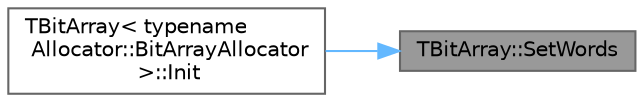 digraph "TBitArray::SetWords"
{
 // INTERACTIVE_SVG=YES
 // LATEX_PDF_SIZE
  bgcolor="transparent";
  edge [fontname=Helvetica,fontsize=10,labelfontname=Helvetica,labelfontsize=10];
  node [fontname=Helvetica,fontsize=10,shape=box,height=0.2,width=0.4];
  rankdir="RL";
  Node1 [id="Node000001",label="TBitArray::SetWords",height=0.2,width=0.4,color="gray40", fillcolor="grey60", style="filled", fontcolor="black",tooltip=" "];
  Node1 -> Node2 [id="edge1_Node000001_Node000002",dir="back",color="steelblue1",style="solid",tooltip=" "];
  Node2 [id="Node000002",label="TBitArray\< typename\l Allocator::BitArrayAllocator\l \>::Init",height=0.2,width=0.4,color="grey40", fillcolor="white", style="filled",URL="$d5/d67/classTBitArray.html#a68a9a88dbd8c14fd4bd44887f6905c63",tooltip=" "];
}
